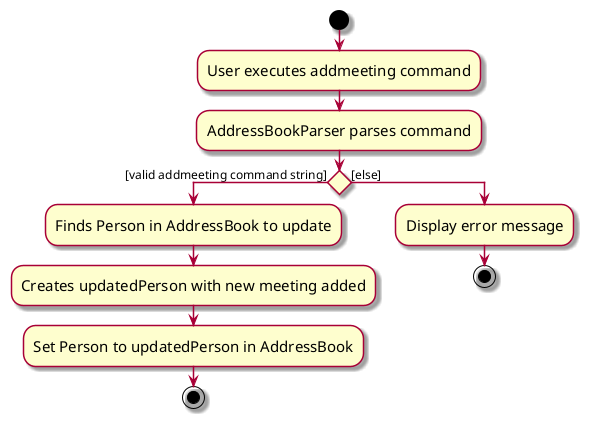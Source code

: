 @startuml
skin rose
skinparam ActivityFontSize 15
skinparam ArrowFontSize 12
start
:User executes addmeeting command;
:AddressBookParser parses command;

'Since the beta syntax does not support placing the condition outside the
'diamond we place it as the true branch instead.

if () then ([valid addmeeting command string])
    :Finds Person in AddressBook to update;
    :Creates updatedPerson with new meeting added;
    :Set Person to updatedPerson in AddressBook;
    stop
else ([else])
    :Display error message;
    stop
@enduml
